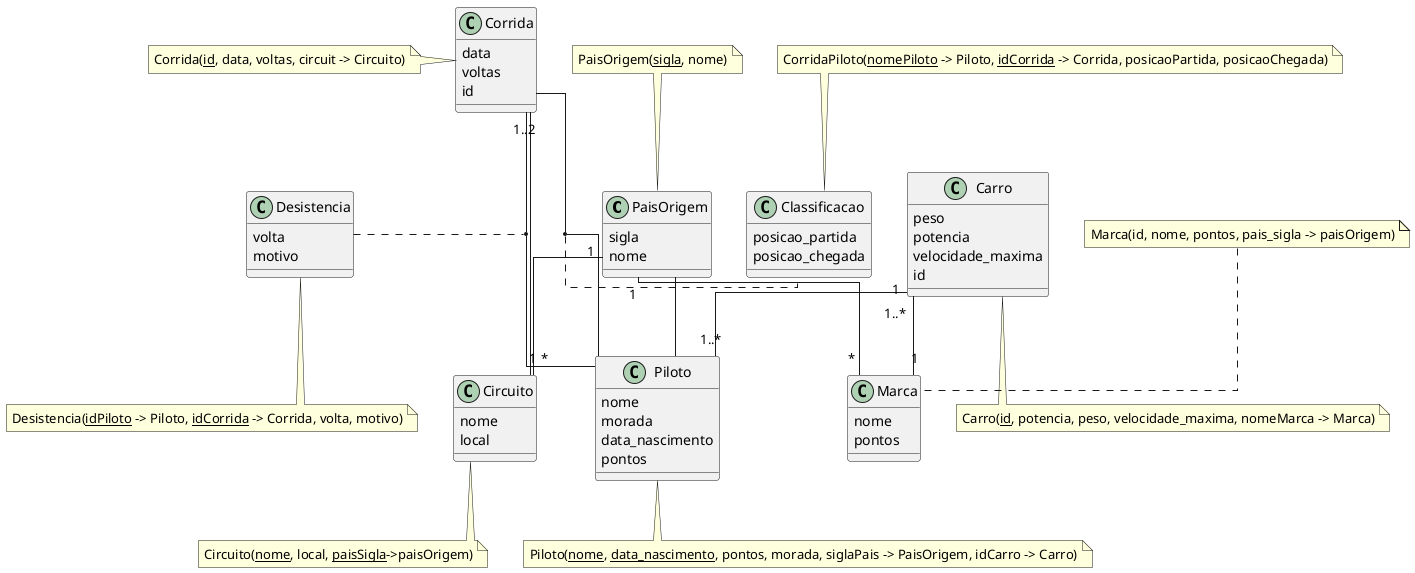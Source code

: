 @startuml Exercício 1

 skinparam Linetype ortho

class PaisOrigem {
    sigla
    nome
}

class Marca {
    nome
    pontos
}

class Carro {
    peso
    potencia
    velocidade_maxima
    id
}

class Piloto {
    nome
    morada
    data_nascimento
    pontos
}

class Corrida {
    data
    voltas
    id
}

class Circuito {
    nome
    local
}

class Desistencia {
    volta
    motivo
}

class Classificacao {
    posicao_partida
    posicao_chegada
}

Carro "1" -- "1..*" Piloto
Carro "1..*" -- "1" Marca

PaisOrigem "1" -- "*" Marca
PaisOrigem "1" -- "*" Circuito
PaisOrigem -- Piloto 

Corrida "1..2" -- "1" Circuito
Corrida -- Piloto
(Corrida, Piloto) .. Desistencia
Corrida -- Piloto
(Corrida, Piloto) .. Classificacao 

note top of PaisOrigem : PaisOrigem(<u>sigla</u>, nome)
note bottom of Piloto : Piloto(<u>nome</u>, <u>data_nascimento</u>, pontos, morada, siglaPais -> PaisOrigem, idCarro -> Carro)
note top of Classificacao : CorridaPiloto(<u>nomePiloto</u> -> Piloto, <u>idCorrida</u> -> Corrida, posicaoPartida, posicaoChegada)
note bottom of Desistencia : Desistencia(<u>idPiloto</u> -> Piloto, <u>idCorrida</u> -> Corrida, volta, motivo)
note bottom of Circuito : Circuito(<u>nome</u>, local, <u>paisSigla</u>->paisOrigem)
note bottom of Carro : Carro(<u>id</u>, potencia, peso, velocidade_maxima, nomeMarca -> Marca)
note left of Corrida : Corrida(<u>id</u>, data, voltas, circuit -> Circuito)
note top of Marca : Marca(id, nome, pontos, pais_sigla -> paisOrigem)

@enduml